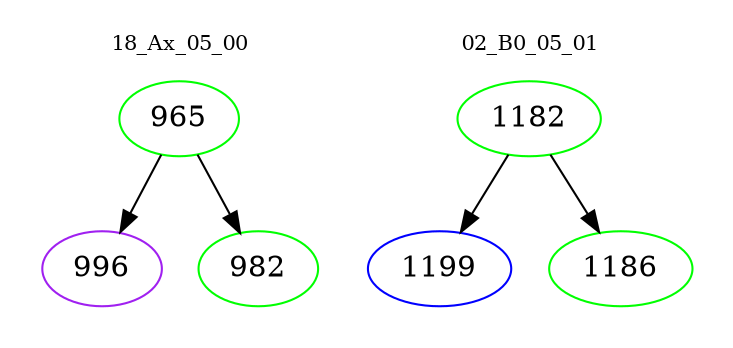digraph{
subgraph cluster_0 {
color = white
label = "18_Ax_05_00";
fontsize=10;
T0_965 [label="965", color="green"]
T0_965 -> T0_996 [color="black"]
T0_996 [label="996", color="purple"]
T0_965 -> T0_982 [color="black"]
T0_982 [label="982", color="green"]
}
subgraph cluster_1 {
color = white
label = "02_B0_05_01";
fontsize=10;
T1_1182 [label="1182", color="green"]
T1_1182 -> T1_1199 [color="black"]
T1_1199 [label="1199", color="blue"]
T1_1182 -> T1_1186 [color="black"]
T1_1186 [label="1186", color="green"]
}
}
